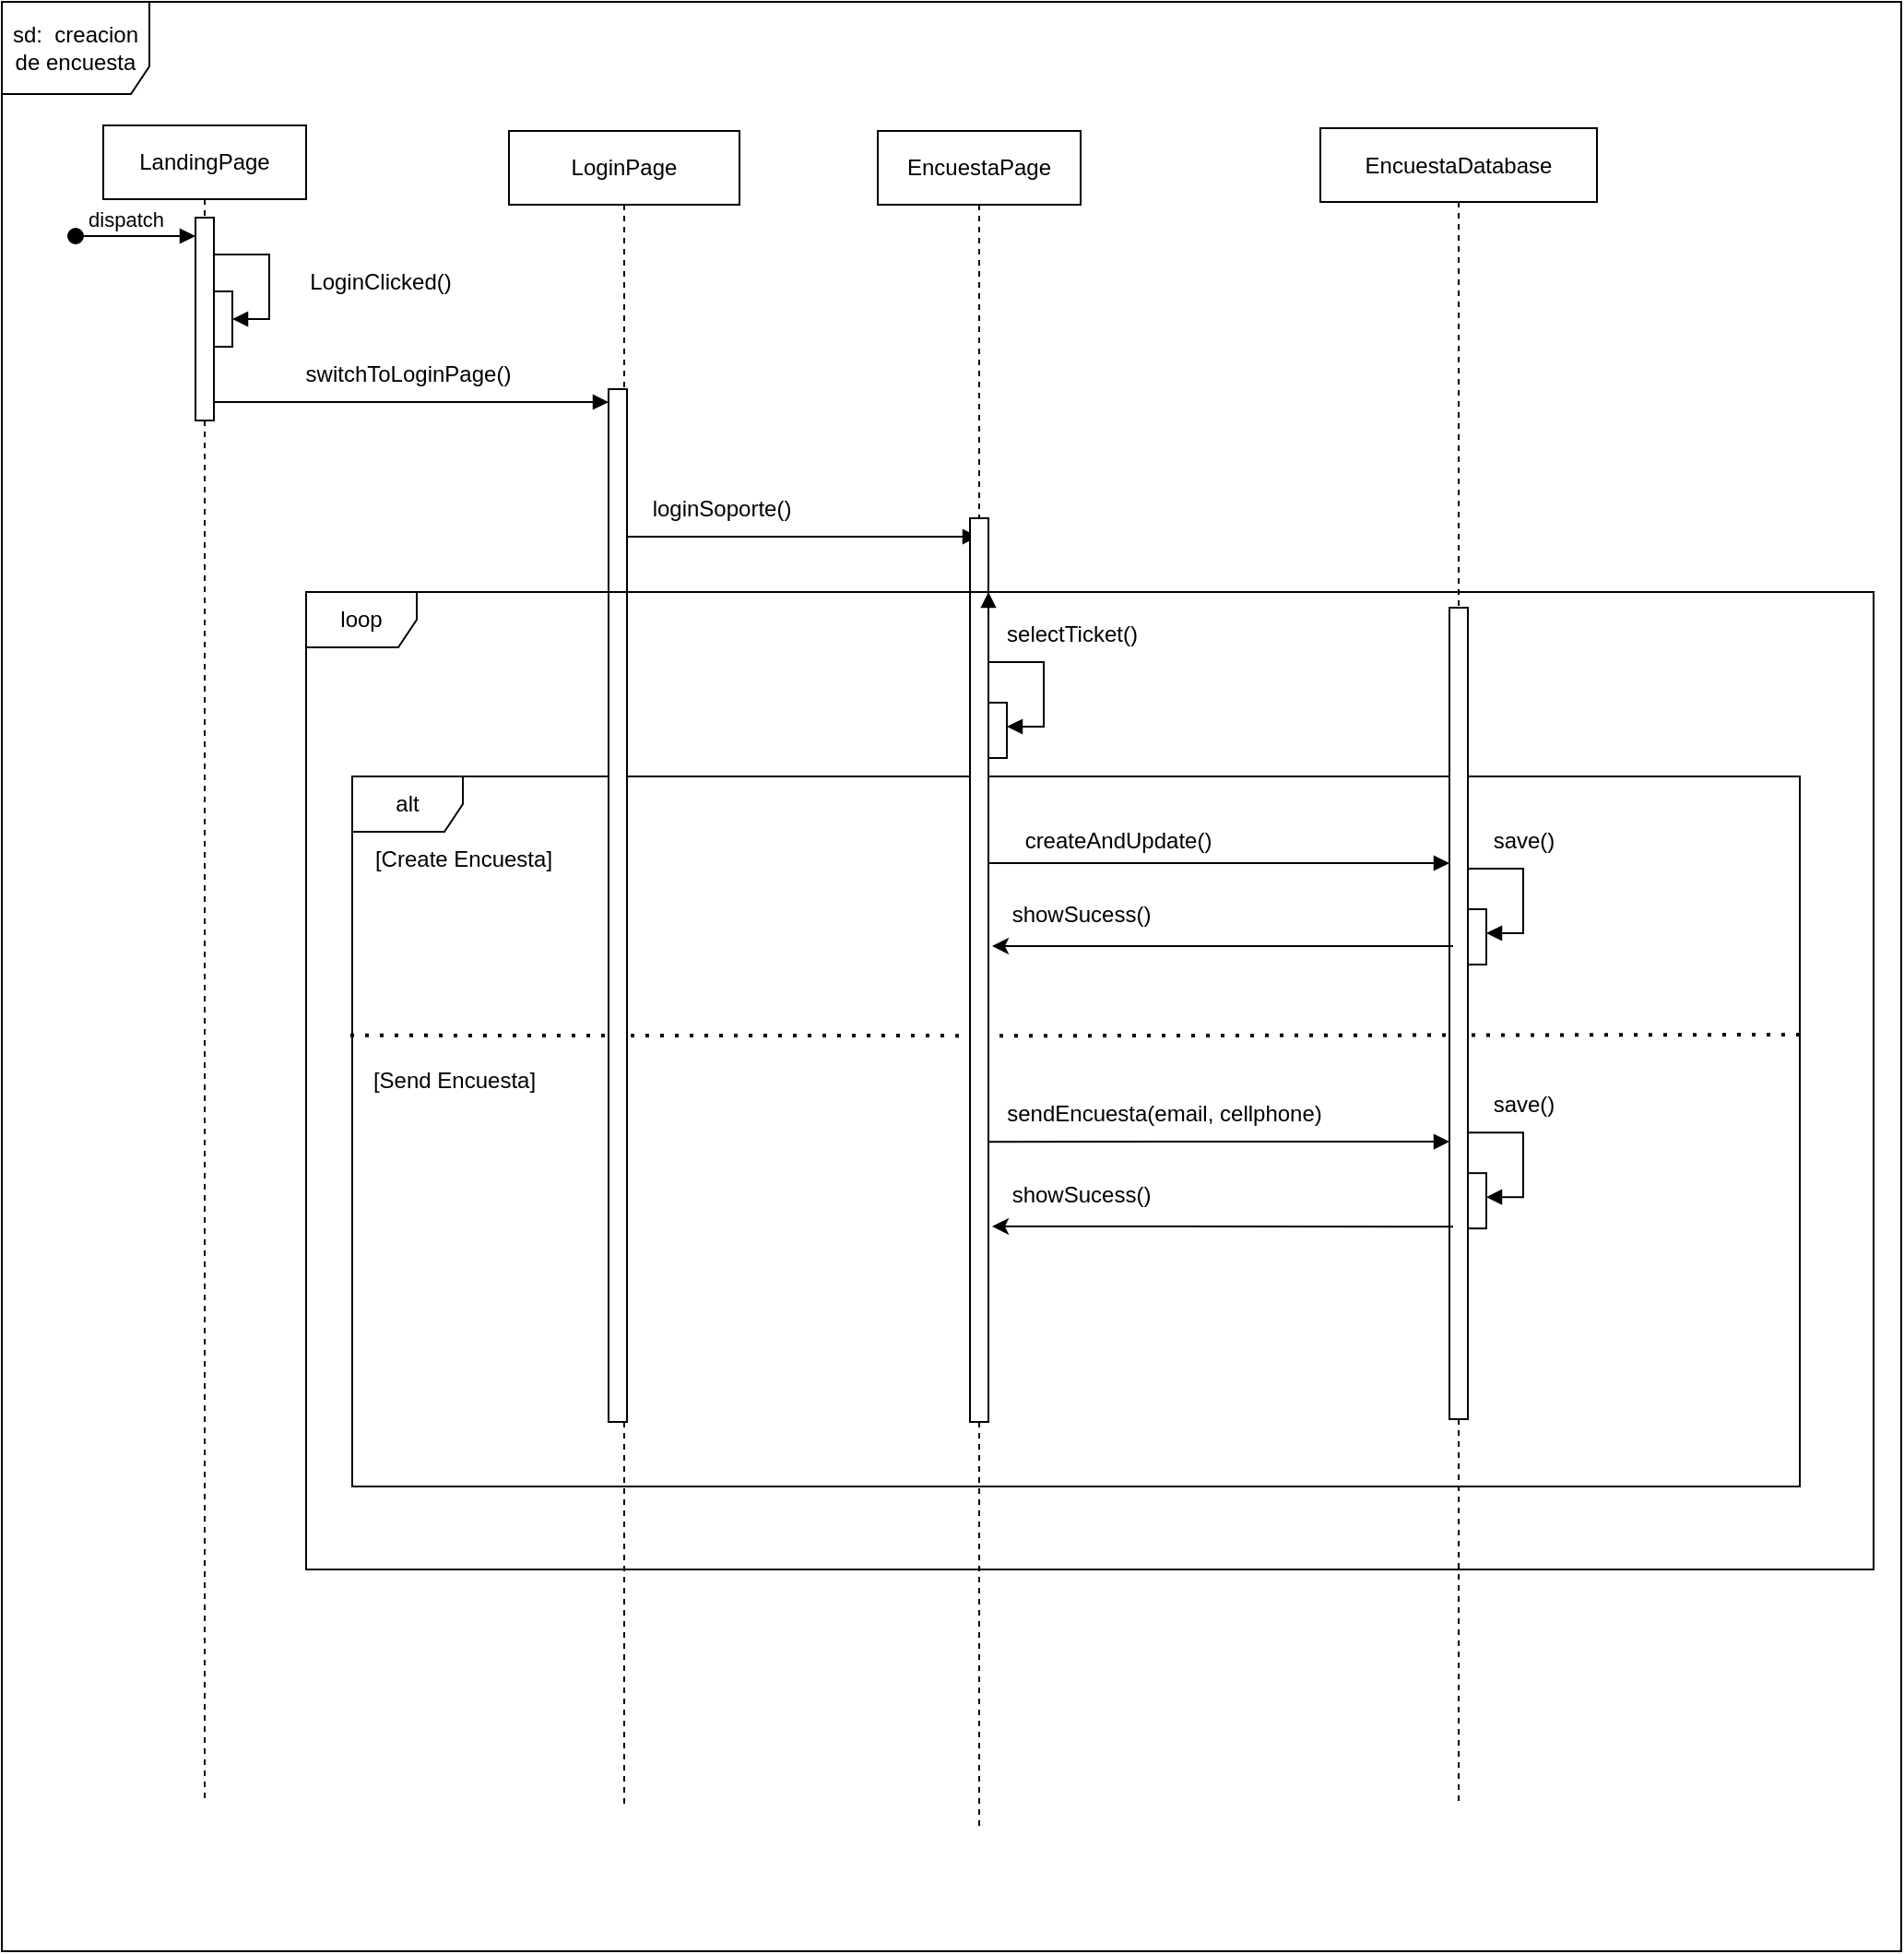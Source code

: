 <mxfile version="24.5.5" type="google">
  <diagram name="Página-1" id="LsmGkmER8wEdNiZBodtZ">
    <mxGraphModel grid="1" page="1" gridSize="10" guides="1" tooltips="1" connect="1" arrows="1" fold="1" pageScale="1" pageWidth="1100" pageHeight="1200" math="0" shadow="0">
      <root>
        <mxCell id="0" />
        <mxCell id="1" parent="0" />
        <mxCell id="uaeYe4_tYvJVXIgmSCOc-1" value="sd:&amp;nbsp; creacion de encuesta" style="shape=umlFrame;whiteSpace=wrap;html=1;pointerEvents=0;width=80;height=50;" vertex="1" parent="1">
          <mxGeometry x="2235" y="30" width="1030" height="1057" as="geometry" />
        </mxCell>
        <mxCell id="uaeYe4_tYvJVXIgmSCOc-2" value="LoginClicked()" style="text;html=1;align=center;verticalAlign=middle;resizable=0;points=[];autosize=1;strokeColor=none;fillColor=none;" vertex="1" parent="1">
          <mxGeometry x="2390" y="167" width="100" height="30" as="geometry" />
        </mxCell>
        <mxCell id="uaeYe4_tYvJVXIgmSCOc-3" value="switchToLoginPage()" style="text;html=1;align=center;verticalAlign=middle;resizable=0;points=[];autosize=1;strokeColor=none;fillColor=none;" vertex="1" parent="1">
          <mxGeometry x="2390" y="217" width="130" height="30" as="geometry" />
        </mxCell>
        <mxCell id="uaeYe4_tYvJVXIgmSCOc-4" value="" style="html=1;verticalAlign=bottom;endArrow=block;edgeStyle=elbowEdgeStyle;elbow=vertical;curved=0;rounded=0;" edge="1" parent="1" source="uaeYe4_tYvJVXIgmSCOc-37" target="uaeYe4_tYvJVXIgmSCOc-42">
          <mxGeometry relative="1" as="geometry">
            <mxPoint x="2357.5" y="247.0" as="sourcePoint" />
            <Array as="points">
              <mxPoint x="2455.5" y="247.0" />
            </Array>
            <mxPoint x="2552.5" y="247.0" as="targetPoint" />
          </mxGeometry>
        </mxCell>
        <mxCell id="uaeYe4_tYvJVXIgmSCOc-6" value="loginSoporte()" style="text;html=1;align=center;verticalAlign=middle;resizable=0;points=[];autosize=1;strokeColor=none;fillColor=none;" vertex="1" parent="1">
          <mxGeometry x="2575" y="290" width="100" height="30" as="geometry" />
        </mxCell>
        <mxCell id="uaeYe4_tYvJVXIgmSCOc-8" value="" style="html=1;verticalAlign=bottom;endArrow=block;edgeStyle=elbowEdgeStyle;elbow=horizontal;curved=0;rounded=0;" edge="1" parent="1" source="uaeYe4_tYvJVXIgmSCOc-41" target="uaeYe4_tYvJVXIgmSCOc-45">
          <mxGeometry relative="1" as="geometry">
            <mxPoint x="2555" y="287" as="sourcePoint" />
            <Array as="points">
              <mxPoint x="2660" y="320" />
              <mxPoint x="2590" y="287" />
            </Array>
            <mxPoint x="2565" y="282" as="targetPoint" />
          </mxGeometry>
        </mxCell>
        <mxCell id="uaeYe4_tYvJVXIgmSCOc-9" value="alt" style="shape=umlFrame;whiteSpace=wrap;html=1;pointerEvents=0;width=60;height=30;" vertex="1" parent="1">
          <mxGeometry x="2425" y="450" width="785" height="385" as="geometry" />
        </mxCell>
        <mxCell id="uaeYe4_tYvJVXIgmSCOc-11" value="selectTicket()" style="text;html=1;align=center;verticalAlign=middle;resizable=0;points=[];autosize=1;strokeColor=none;fillColor=none;" vertex="1" parent="1">
          <mxGeometry x="2770" y="358" width="90" height="30" as="geometry" />
        </mxCell>
        <mxCell id="uaeYe4_tYvJVXIgmSCOc-16" value="" style="html=1;verticalAlign=bottom;endArrow=block;edgeStyle=elbowEdgeStyle;elbow=vertical;curved=0;rounded=0;" edge="1" parent="1">
          <mxGeometry relative="1" as="geometry">
            <mxPoint x="2765" y="497" as="sourcePoint" />
            <Array as="points">
              <mxPoint x="2980" y="497" />
            </Array>
            <mxPoint x="3020" y="497" as="targetPoint" />
          </mxGeometry>
        </mxCell>
        <mxCell id="uaeYe4_tYvJVXIgmSCOc-17" value="createAndUpdate()" style="text;html=1;align=center;verticalAlign=middle;resizable=0;points=[];autosize=1;strokeColor=none;fillColor=none;" vertex="1" parent="1">
          <mxGeometry x="2780" y="470" width="120" height="30" as="geometry" />
        </mxCell>
        <mxCell id="uaeYe4_tYvJVXIgmSCOc-26" value="" style="endArrow=none;dashed=1;html=1;dashPattern=1 3;strokeWidth=2;rounded=0;entryX=-0.003;entryY=0.343;entryDx=0;entryDy=0;entryPerimeter=0;" edge="1" parent="1">
          <mxGeometry width="50" height="50" relative="1" as="geometry">
            <mxPoint x="3210" y="590" as="sourcePoint" />
            <mxPoint x="2423.45" y="590.415" as="targetPoint" />
            <Array as="points">
              <mxPoint x="2811.45" y="590.59" />
            </Array>
          </mxGeometry>
        </mxCell>
        <mxCell id="uaeYe4_tYvJVXIgmSCOc-36" value="LandingPage" style="shape=umlLifeline;perimeter=lifelinePerimeter;whiteSpace=wrap;html=1;container=0;dropTarget=0;collapsible=0;recursiveResize=0;outlineConnect=0;portConstraint=eastwest;newEdgeStyle={&quot;edgeStyle&quot;:&quot;elbowEdgeStyle&quot;,&quot;elbow&quot;:&quot;vertical&quot;,&quot;curved&quot;:0,&quot;rounded&quot;:0};" vertex="1" parent="1">
          <mxGeometry x="2290" y="97" width="110" height="910" as="geometry" />
        </mxCell>
        <mxCell id="uaeYe4_tYvJVXIgmSCOc-37" value="" style="html=1;points=[];perimeter=orthogonalPerimeter;outlineConnect=0;targetShapes=umlLifeline;portConstraint=eastwest;newEdgeStyle={&quot;edgeStyle&quot;:&quot;elbowEdgeStyle&quot;,&quot;elbow&quot;:&quot;vertical&quot;,&quot;curved&quot;:0,&quot;rounded&quot;:0};" vertex="1" parent="uaeYe4_tYvJVXIgmSCOc-36">
          <mxGeometry x="50" y="50" width="10" height="110" as="geometry" />
        </mxCell>
        <mxCell id="uaeYe4_tYvJVXIgmSCOc-38" value="dispatch" style="html=1;verticalAlign=bottom;startArrow=oval;endArrow=block;startSize=8;edgeStyle=elbowEdgeStyle;elbow=vertical;curved=0;rounded=0;" edge="1" parent="uaeYe4_tYvJVXIgmSCOc-36" target="uaeYe4_tYvJVXIgmSCOc-37">
          <mxGeometry x="-0.167" relative="1" as="geometry">
            <mxPoint x="-15" y="60" as="sourcePoint" />
            <mxPoint x="45" y="60.103" as="targetPoint" />
            <mxPoint as="offset" />
          </mxGeometry>
        </mxCell>
        <mxCell id="uaeYe4_tYvJVXIgmSCOc-39" value="" style="html=1;points=[];perimeter=orthogonalPerimeter;outlineConnect=0;targetShapes=umlLifeline;portConstraint=eastwest;newEdgeStyle={&quot;edgeStyle&quot;:&quot;elbowEdgeStyle&quot;,&quot;elbow&quot;:&quot;vertical&quot;,&quot;curved&quot;:0,&quot;rounded&quot;:0};" vertex="1" parent="uaeYe4_tYvJVXIgmSCOc-36">
          <mxGeometry x="60" y="90" width="10" height="30" as="geometry" />
        </mxCell>
        <mxCell id="uaeYe4_tYvJVXIgmSCOc-40" value="" style="html=1;verticalAlign=bottom;endArrow=block;edgeStyle=elbowEdgeStyle;elbow=horizontal;curved=0;rounded=0;" edge="1" parent="uaeYe4_tYvJVXIgmSCOc-36" source="uaeYe4_tYvJVXIgmSCOc-37" target="uaeYe4_tYvJVXIgmSCOc-39">
          <mxGeometry relative="1" as="geometry">
            <mxPoint x="80" y="70" as="sourcePoint" />
            <Array as="points">
              <mxPoint x="90" y="70" />
            </Array>
            <mxPoint x="275" y="70" as="targetPoint" />
          </mxGeometry>
        </mxCell>
        <mxCell id="uaeYe4_tYvJVXIgmSCOc-41" value="LoginPage" style="shape=umlLifeline;perimeter=lifelinePerimeter;whiteSpace=wrap;html=1;container=0;dropTarget=0;collapsible=0;recursiveResize=0;outlineConnect=0;portConstraint=eastwest;newEdgeStyle={&quot;edgeStyle&quot;:&quot;elbowEdgeStyle&quot;,&quot;elbow&quot;:&quot;vertical&quot;,&quot;curved&quot;:0,&quot;rounded&quot;:0};size=40;" vertex="1" parent="1">
          <mxGeometry x="2510" y="100" width="125" height="907" as="geometry" />
        </mxCell>
        <mxCell id="uaeYe4_tYvJVXIgmSCOc-42" value="" style="html=1;points=[];perimeter=orthogonalPerimeter;outlineConnect=0;targetShapes=umlLifeline;portConstraint=eastwest;newEdgeStyle={&quot;edgeStyle&quot;:&quot;elbowEdgeStyle&quot;,&quot;elbow&quot;:&quot;vertical&quot;,&quot;curved&quot;:0,&quot;rounded&quot;:0};" vertex="1" parent="uaeYe4_tYvJVXIgmSCOc-41">
          <mxGeometry x="54" y="140" width="10" height="560" as="geometry" />
        </mxCell>
        <mxCell id="uaeYe4_tYvJVXIgmSCOc-45" value="EncuestaPage" style="shape=umlLifeline;perimeter=lifelinePerimeter;whiteSpace=wrap;html=1;container=0;dropTarget=0;collapsible=0;recursiveResize=0;outlineConnect=0;portConstraint=eastwest;newEdgeStyle={&quot;edgeStyle&quot;:&quot;elbowEdgeStyle&quot;,&quot;elbow&quot;:&quot;vertical&quot;,&quot;curved&quot;:0,&quot;rounded&quot;:0};" vertex="1" parent="1">
          <mxGeometry x="2710" y="100" width="110" height="920" as="geometry" />
        </mxCell>
        <mxCell id="uaeYe4_tYvJVXIgmSCOc-46" value="" style="html=1;points=[];perimeter=orthogonalPerimeter;outlineConnect=0;targetShapes=umlLifeline;portConstraint=eastwest;newEdgeStyle={&quot;edgeStyle&quot;:&quot;elbowEdgeStyle&quot;,&quot;elbow&quot;:&quot;vertical&quot;,&quot;curved&quot;:0,&quot;rounded&quot;:0};" vertex="1" parent="uaeYe4_tYvJVXIgmSCOc-45">
          <mxGeometry x="50" y="210" width="10" height="490" as="geometry" />
        </mxCell>
        <mxCell id="uaeYe4_tYvJVXIgmSCOc-47" value="EncuestaDatabase" style="shape=umlLifeline;perimeter=lifelinePerimeter;whiteSpace=wrap;html=1;container=0;dropTarget=0;collapsible=0;recursiveResize=0;outlineConnect=0;portConstraint=eastwest;newEdgeStyle={&quot;edgeStyle&quot;:&quot;elbowEdgeStyle&quot;,&quot;elbow&quot;:&quot;vertical&quot;,&quot;curved&quot;:0,&quot;rounded&quot;:0};" vertex="1" parent="1">
          <mxGeometry x="2950" y="98.5" width="150" height="907" as="geometry" />
        </mxCell>
        <mxCell id="uaeYe4_tYvJVXIgmSCOc-48" value="" style="html=1;points=[];perimeter=orthogonalPerimeter;outlineConnect=0;targetShapes=umlLifeline;portConstraint=eastwest;newEdgeStyle={&quot;edgeStyle&quot;:&quot;elbowEdgeStyle&quot;,&quot;elbow&quot;:&quot;vertical&quot;,&quot;curved&quot;:0,&quot;rounded&quot;:0};" vertex="1" parent="uaeYe4_tYvJVXIgmSCOc-47">
          <mxGeometry x="70" y="260" width="10" height="440" as="geometry" />
        </mxCell>
        <mxCell id="EOZu0p530FmktWK0IdCz-12" value="loop" style="shape=umlFrame;whiteSpace=wrap;html=1;pointerEvents=0;width=60;height=30;" vertex="1" parent="1">
          <mxGeometry x="2400" y="350" width="850" height="530" as="geometry" />
        </mxCell>
        <mxCell id="EOZu0p530FmktWK0IdCz-19" value="" style="html=1;verticalAlign=bottom;endArrow=block;edgeStyle=elbowEdgeStyle;elbow=vertical;curved=0;rounded=0;" edge="1" parent="1" target="EOZu0p530FmktWK0IdCz-12">
          <mxGeometry relative="1" as="geometry">
            <mxPoint x="2770" y="572.91" as="sourcePoint" />
            <Array as="points" />
            <mxPoint x="2980" y="573" as="targetPoint" />
          </mxGeometry>
        </mxCell>
        <mxCell id="EOZu0p530FmktWK0IdCz-20" value="sendEncuesta(email, cellphone)" style="text;html=1;align=center;verticalAlign=middle;resizable=0;points=[];autosize=1;strokeColor=none;fillColor=none;" vertex="1" parent="1">
          <mxGeometry x="2770" y="618" width="190" height="30" as="geometry" />
        </mxCell>
        <mxCell id="EOZu0p530FmktWK0IdCz-25" value="" style="html=1;verticalAlign=bottom;endArrow=block;edgeStyle=elbowEdgeStyle;elbow=vertical;curved=0;rounded=0;" edge="1" parent="1">
          <mxGeometry relative="1" as="geometry">
            <mxPoint x="2770" y="648.08" as="sourcePoint" />
            <Array as="points">
              <mxPoint x="3140" y="648" />
            </Array>
            <mxPoint x="3020" y="648" as="targetPoint" />
          </mxGeometry>
        </mxCell>
        <mxCell id="EOZu0p530FmktWK0IdCz-32" style="edgeStyle=elbowEdgeStyle;rounded=0;orthogonalLoop=1;jettySize=auto;html=1;elbow=vertical;curved=0;" edge="1" parent="1">
          <mxGeometry relative="1" as="geometry">
            <mxPoint x="3022" y="694.09" as="sourcePoint" />
            <mxPoint x="2772" y="694.089" as="targetPoint" />
          </mxGeometry>
        </mxCell>
        <mxCell id="EOZu0p530FmktWK0IdCz-33" value="showSucess()" style="text;html=1;align=center;verticalAlign=middle;resizable=0;points=[];autosize=1;strokeColor=none;fillColor=none;" vertex="1" parent="1">
          <mxGeometry x="2770" y="662.09" width="100" height="30" as="geometry" />
        </mxCell>
        <mxCell id="vd_mCC229oBK9pMP8duX-2" value="" style="html=1;verticalAlign=bottom;endArrow=block;edgeStyle=elbowEdgeStyle;elbow=horizontal;curved=0;rounded=0;" edge="1" parent="1">
          <mxGeometry relative="1" as="geometry">
            <mxPoint x="2770" y="388" as="sourcePoint" />
            <Array as="points">
              <mxPoint x="2800" y="388" />
            </Array>
            <mxPoint x="2780" y="423" as="targetPoint" />
          </mxGeometry>
        </mxCell>
        <mxCell id="vd_mCC229oBK9pMP8duX-3" value="" style="html=1;points=[];perimeter=orthogonalPerimeter;outlineConnect=0;targetShapes=umlLifeline;portConstraint=eastwest;newEdgeStyle={&quot;edgeStyle&quot;:&quot;elbowEdgeStyle&quot;,&quot;elbow&quot;:&quot;vertical&quot;,&quot;curved&quot;:0,&quot;rounded&quot;:0};" vertex="1" parent="1">
          <mxGeometry x="2770" y="410" width="10" height="30" as="geometry" />
        </mxCell>
        <mxCell id="vd_mCC229oBK9pMP8duX-4" value="save()" style="text;html=1;align=center;verticalAlign=middle;resizable=0;points=[];autosize=1;strokeColor=none;fillColor=none;" vertex="1" parent="1">
          <mxGeometry x="3030" y="470" width="60" height="30" as="geometry" />
        </mxCell>
        <mxCell id="vd_mCC229oBK9pMP8duX-5" value="" style="html=1;verticalAlign=bottom;endArrow=block;edgeStyle=elbowEdgeStyle;elbow=horizontal;curved=0;rounded=0;" edge="1" parent="1">
          <mxGeometry relative="1" as="geometry">
            <mxPoint x="3030" y="500" as="sourcePoint" />
            <Array as="points">
              <mxPoint x="3060" y="500" />
            </Array>
            <mxPoint x="3040" y="535" as="targetPoint" />
          </mxGeometry>
        </mxCell>
        <mxCell id="vd_mCC229oBK9pMP8duX-6" value="" style="html=1;points=[];perimeter=orthogonalPerimeter;outlineConnect=0;targetShapes=umlLifeline;portConstraint=eastwest;newEdgeStyle={&quot;edgeStyle&quot;:&quot;elbowEdgeStyle&quot;,&quot;elbow&quot;:&quot;vertical&quot;,&quot;curved&quot;:0,&quot;rounded&quot;:0};" vertex="1" parent="1">
          <mxGeometry x="3030" y="522" width="10" height="30" as="geometry" />
        </mxCell>
        <mxCell id="vd_mCC229oBK9pMP8duX-10" value="save()" style="text;html=1;align=center;verticalAlign=middle;resizable=0;points=[];autosize=1;strokeColor=none;fillColor=none;" vertex="1" parent="1">
          <mxGeometry x="3030" y="613.09" width="60" height="30" as="geometry" />
        </mxCell>
        <mxCell id="vd_mCC229oBK9pMP8duX-11" value="" style="html=1;verticalAlign=bottom;endArrow=block;edgeStyle=elbowEdgeStyle;elbow=horizontal;curved=0;rounded=0;" edge="1" parent="1">
          <mxGeometry relative="1" as="geometry">
            <mxPoint x="3030" y="643.09" as="sourcePoint" />
            <Array as="points">
              <mxPoint x="3060" y="643.09" />
            </Array>
            <mxPoint x="3040" y="678.09" as="targetPoint" />
          </mxGeometry>
        </mxCell>
        <mxCell id="vd_mCC229oBK9pMP8duX-12" value="" style="html=1;points=[];perimeter=orthogonalPerimeter;outlineConnect=0;targetShapes=umlLifeline;portConstraint=eastwest;newEdgeStyle={&quot;edgeStyle&quot;:&quot;elbowEdgeStyle&quot;,&quot;elbow&quot;:&quot;vertical&quot;,&quot;curved&quot;:0,&quot;rounded&quot;:0};" vertex="1" parent="1">
          <mxGeometry x="3030" y="665.09" width="10" height="30" as="geometry" />
        </mxCell>
        <mxCell id="vd_mCC229oBK9pMP8duX-13" style="edgeStyle=elbowEdgeStyle;rounded=0;orthogonalLoop=1;jettySize=auto;html=1;elbow=vertical;curved=0;" edge="1" parent="1">
          <mxGeometry relative="1" as="geometry">
            <mxPoint x="3022" y="542" as="sourcePoint" />
            <mxPoint x="2772" y="541.999" as="targetPoint" />
          </mxGeometry>
        </mxCell>
        <mxCell id="vd_mCC229oBK9pMP8duX-14" value="showSucess()" style="text;html=1;align=center;verticalAlign=middle;resizable=0;points=[];autosize=1;strokeColor=none;fillColor=none;" vertex="1" parent="1">
          <mxGeometry x="2770" y="510" width="100" height="30" as="geometry" />
        </mxCell>
        <mxCell id="jn2Fh16iP0aD-4SPenmK-1" value="[Create Encuesta]" style="text;html=1;align=center;verticalAlign=middle;resizable=0;points=[];autosize=1;strokeColor=none;fillColor=none;" vertex="1" parent="1">
          <mxGeometry x="2425" y="480" width="120" height="30" as="geometry" />
        </mxCell>
        <mxCell id="jn2Fh16iP0aD-4SPenmK-2" value="[Send Encuesta&lt;span style=&quot;background-color: initial;&quot;&gt;]&lt;/span&gt;" style="text;html=1;align=center;verticalAlign=middle;resizable=0;points=[];autosize=1;strokeColor=none;fillColor=none;" vertex="1" parent="1">
          <mxGeometry x="2425" y="600" width="110" height="30" as="geometry" />
        </mxCell>
      </root>
    </mxGraphModel>
  </diagram>
</mxfile>
